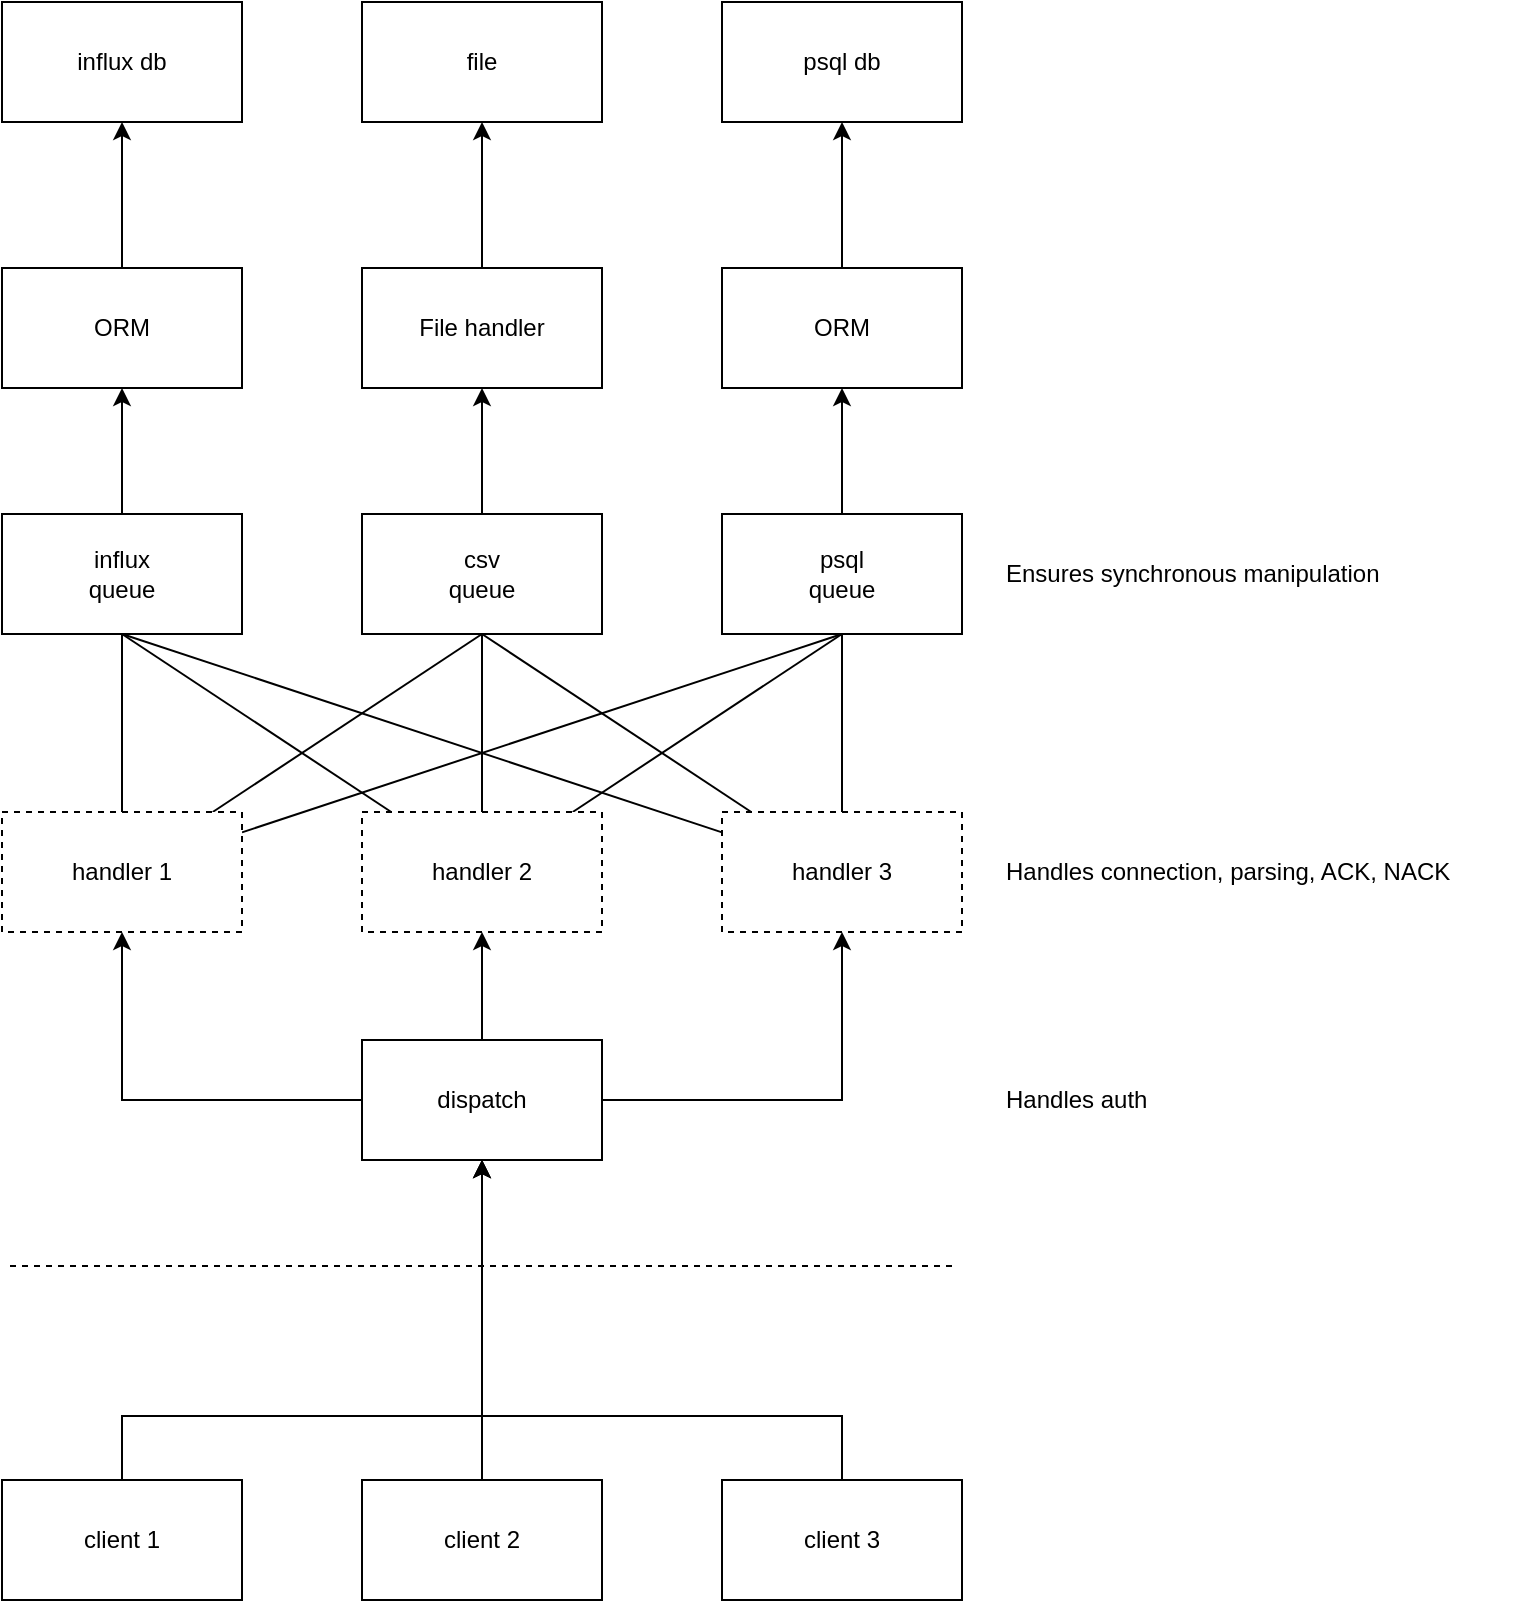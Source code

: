 <mxfile version="23.1.5" type="device">
  <diagram name="Page-1" id="vkLaTx2B1pElz9HM8Sq6">
    <mxGraphModel dx="1434" dy="1244" grid="0" gridSize="10" guides="1" tooltips="1" connect="1" arrows="1" fold="1" page="0" pageScale="1" pageWidth="1169" pageHeight="827" math="0" shadow="0">
      <root>
        <mxCell id="0" />
        <mxCell id="1" parent="0" />
        <mxCell id="SQn88D-hZurltusFSvRw-20" style="edgeStyle=orthogonalEdgeStyle;rounded=0;orthogonalLoop=1;jettySize=auto;html=1;entryX=0.5;entryY=1;entryDx=0;entryDy=0;" parent="1" source="SQn88D-hZurltusFSvRw-1" target="SQn88D-hZurltusFSvRw-6" edge="1">
          <mxGeometry relative="1" as="geometry" />
        </mxCell>
        <mxCell id="SQn88D-hZurltusFSvRw-21" style="edgeStyle=orthogonalEdgeStyle;rounded=0;orthogonalLoop=1;jettySize=auto;html=1;entryX=0.5;entryY=1;entryDx=0;entryDy=0;" parent="1" source="SQn88D-hZurltusFSvRw-1" target="SQn88D-hZurltusFSvRw-7" edge="1">
          <mxGeometry relative="1" as="geometry" />
        </mxCell>
        <mxCell id="SQn88D-hZurltusFSvRw-22" style="edgeStyle=orthogonalEdgeStyle;rounded=0;orthogonalLoop=1;jettySize=auto;html=1;entryX=0.5;entryY=1;entryDx=0;entryDy=0;" parent="1" source="SQn88D-hZurltusFSvRw-1" target="SQn88D-hZurltusFSvRw-8" edge="1">
          <mxGeometry relative="1" as="geometry" />
        </mxCell>
        <mxCell id="SQn88D-hZurltusFSvRw-1" value="dispatch" style="rounded=0;whiteSpace=wrap;html=1;" parent="1" vertex="1">
          <mxGeometry x="198" y="327" width="120" height="60" as="geometry" />
        </mxCell>
        <mxCell id="SQn88D-hZurltusFSvRw-2" value="" style="endArrow=none;dashed=1;html=1;rounded=0;" parent="1" edge="1">
          <mxGeometry width="50" height="50" relative="1" as="geometry">
            <mxPoint x="22" y="440" as="sourcePoint" />
            <mxPoint x="494" y="440" as="targetPoint" />
          </mxGeometry>
        </mxCell>
        <mxCell id="SQn88D-hZurltusFSvRw-10" style="edgeStyle=orthogonalEdgeStyle;rounded=0;orthogonalLoop=1;jettySize=auto;html=1;entryX=0.5;entryY=1;entryDx=0;entryDy=0;" parent="1" source="SQn88D-hZurltusFSvRw-3" target="SQn88D-hZurltusFSvRw-1" edge="1">
          <mxGeometry relative="1" as="geometry" />
        </mxCell>
        <mxCell id="SQn88D-hZurltusFSvRw-3" value="client 2" style="rounded=0;whiteSpace=wrap;html=1;" parent="1" vertex="1">
          <mxGeometry x="198" y="547" width="120" height="60" as="geometry" />
        </mxCell>
        <mxCell id="SQn88D-hZurltusFSvRw-9" style="edgeStyle=orthogonalEdgeStyle;rounded=0;orthogonalLoop=1;jettySize=auto;html=1;entryX=0.5;entryY=1;entryDx=0;entryDy=0;" parent="1" source="SQn88D-hZurltusFSvRw-4" target="SQn88D-hZurltusFSvRw-1" edge="1">
          <mxGeometry relative="1" as="geometry">
            <mxPoint x="258" y="441" as="targetPoint" />
            <Array as="points">
              <mxPoint x="78" y="515" />
              <mxPoint x="258" y="515" />
            </Array>
          </mxGeometry>
        </mxCell>
        <mxCell id="SQn88D-hZurltusFSvRw-4" value="client 1" style="rounded=0;whiteSpace=wrap;html=1;" parent="1" vertex="1">
          <mxGeometry x="18" y="547" width="120" height="60" as="geometry" />
        </mxCell>
        <mxCell id="SQn88D-hZurltusFSvRw-11" style="edgeStyle=orthogonalEdgeStyle;rounded=0;orthogonalLoop=1;jettySize=auto;html=1;entryX=0.5;entryY=1;entryDx=0;entryDy=0;" parent="1" source="SQn88D-hZurltusFSvRw-5" target="SQn88D-hZurltusFSvRw-1" edge="1">
          <mxGeometry relative="1" as="geometry">
            <mxPoint x="258" y="441" as="targetPoint" />
            <Array as="points">
              <mxPoint x="438" y="515" />
              <mxPoint x="258" y="515" />
            </Array>
          </mxGeometry>
        </mxCell>
        <mxCell id="SQn88D-hZurltusFSvRw-5" value="client 3" style="rounded=0;whiteSpace=wrap;html=1;" parent="1" vertex="1">
          <mxGeometry x="378" y="547" width="120" height="60" as="geometry" />
        </mxCell>
        <mxCell id="SQn88D-hZurltusFSvRw-15" style="rounded=0;orthogonalLoop=1;jettySize=auto;html=1;entryX=0.5;entryY=1;entryDx=0;entryDy=0;endArrow=none;endFill=0;" parent="1" source="SQn88D-hZurltusFSvRw-6" target="SQn88D-hZurltusFSvRw-14" edge="1">
          <mxGeometry relative="1" as="geometry" />
        </mxCell>
        <mxCell id="SQn88D-hZurltusFSvRw-19" style="edgeStyle=orthogonalEdgeStyle;rounded=0;orthogonalLoop=1;jettySize=auto;html=1;entryX=0.5;entryY=1;entryDx=0;entryDy=0;endArrow=none;endFill=0;" parent="1" source="SQn88D-hZurltusFSvRw-6" target="SQn88D-hZurltusFSvRw-12" edge="1">
          <mxGeometry relative="1" as="geometry" />
        </mxCell>
        <mxCell id="SQn88D-hZurltusFSvRw-31" style="rounded=0;orthogonalLoop=1;jettySize=auto;html=1;entryX=0.5;entryY=1;entryDx=0;entryDy=0;endArrow=none;endFill=0;" parent="1" source="SQn88D-hZurltusFSvRw-6" target="SQn88D-hZurltusFSvRw-13" edge="1">
          <mxGeometry relative="1" as="geometry" />
        </mxCell>
        <mxCell id="SQn88D-hZurltusFSvRw-6" value="handler 1" style="rounded=0;whiteSpace=wrap;html=1;dashed=1;" parent="1" vertex="1">
          <mxGeometry x="18" y="213" width="120" height="60" as="geometry" />
        </mxCell>
        <mxCell id="SQn88D-hZurltusFSvRw-17" style="edgeStyle=orthogonalEdgeStyle;rounded=0;orthogonalLoop=1;jettySize=auto;html=1;entryX=0.5;entryY=1;entryDx=0;entryDy=0;endArrow=none;endFill=0;" parent="1" source="SQn88D-hZurltusFSvRw-7" target="SQn88D-hZurltusFSvRw-13" edge="1">
          <mxGeometry relative="1" as="geometry" />
        </mxCell>
        <mxCell id="SQn88D-hZurltusFSvRw-30" style="rounded=0;orthogonalLoop=1;jettySize=auto;html=1;entryX=0.5;entryY=1;entryDx=0;entryDy=0;endArrow=none;endFill=0;" parent="1" source="SQn88D-hZurltusFSvRw-7" target="SQn88D-hZurltusFSvRw-12" edge="1">
          <mxGeometry relative="1" as="geometry" />
        </mxCell>
        <mxCell id="SQn88D-hZurltusFSvRw-32" style="rounded=0;orthogonalLoop=1;jettySize=auto;html=1;entryX=0.5;entryY=1;entryDx=0;entryDy=0;endArrow=none;endFill=0;" parent="1" source="SQn88D-hZurltusFSvRw-7" target="SQn88D-hZurltusFSvRw-14" edge="1">
          <mxGeometry relative="1" as="geometry" />
        </mxCell>
        <mxCell id="SQn88D-hZurltusFSvRw-7" value="handler 2" style="rounded=0;whiteSpace=wrap;html=1;dashed=1;" parent="1" vertex="1">
          <mxGeometry x="198" y="213" width="120" height="60" as="geometry" />
        </mxCell>
        <mxCell id="SQn88D-hZurltusFSvRw-16" style="rounded=0;orthogonalLoop=1;jettySize=auto;html=1;entryX=0.5;entryY=1;entryDx=0;entryDy=0;endArrow=none;endFill=0;" parent="1" source="SQn88D-hZurltusFSvRw-8" target="SQn88D-hZurltusFSvRw-12" edge="1">
          <mxGeometry relative="1" as="geometry" />
        </mxCell>
        <mxCell id="SQn88D-hZurltusFSvRw-18" style="edgeStyle=orthogonalEdgeStyle;rounded=0;orthogonalLoop=1;jettySize=auto;html=1;entryX=0.5;entryY=1;entryDx=0;entryDy=0;endArrow=none;endFill=0;" parent="1" source="SQn88D-hZurltusFSvRw-8" target="SQn88D-hZurltusFSvRw-14" edge="1">
          <mxGeometry relative="1" as="geometry" />
        </mxCell>
        <mxCell id="SQn88D-hZurltusFSvRw-33" style="rounded=0;orthogonalLoop=1;jettySize=auto;html=1;entryX=0.5;entryY=1;entryDx=0;entryDy=0;endArrow=none;endFill=0;" parent="1" source="SQn88D-hZurltusFSvRw-8" target="SQn88D-hZurltusFSvRw-13" edge="1">
          <mxGeometry relative="1" as="geometry" />
        </mxCell>
        <mxCell id="SQn88D-hZurltusFSvRw-8" value="handler 3" style="rounded=0;whiteSpace=wrap;html=1;dashed=1;" parent="1" vertex="1">
          <mxGeometry x="378" y="213" width="120" height="60" as="geometry" />
        </mxCell>
        <mxCell id="SQn88D-hZurltusFSvRw-26" style="edgeStyle=orthogonalEdgeStyle;rounded=0;orthogonalLoop=1;jettySize=auto;html=1;entryX=0.5;entryY=1;entryDx=0;entryDy=0;" parent="1" source="SQn88D-hZurltusFSvRw-12" target="SQn88D-hZurltusFSvRw-23" edge="1">
          <mxGeometry relative="1" as="geometry" />
        </mxCell>
        <mxCell id="SQn88D-hZurltusFSvRw-12" value="influx&lt;br&gt;queue" style="rounded=0;whiteSpace=wrap;html=1;" parent="1" vertex="1">
          <mxGeometry x="18" y="64" width="120" height="60" as="geometry" />
        </mxCell>
        <mxCell id="SQn88D-hZurltusFSvRw-28" style="edgeStyle=orthogonalEdgeStyle;rounded=0;orthogonalLoop=1;jettySize=auto;html=1;entryX=0.5;entryY=1;entryDx=0;entryDy=0;" parent="1" source="SQn88D-hZurltusFSvRw-13" target="SQn88D-hZurltusFSvRw-24" edge="1">
          <mxGeometry relative="1" as="geometry">
            <mxPoint x="258" y="33" as="targetPoint" />
          </mxGeometry>
        </mxCell>
        <mxCell id="SQn88D-hZurltusFSvRw-13" value="csv&lt;br&gt;queue" style="rounded=0;whiteSpace=wrap;html=1;" parent="1" vertex="1">
          <mxGeometry x="198" y="64" width="120" height="60" as="geometry" />
        </mxCell>
        <mxCell id="SQn88D-hZurltusFSvRw-29" style="edgeStyle=orthogonalEdgeStyle;rounded=0;orthogonalLoop=1;jettySize=auto;html=1;entryX=0.5;entryY=1;entryDx=0;entryDy=0;" parent="1" source="SQn88D-hZurltusFSvRw-14" target="SQn88D-hZurltusFSvRw-25" edge="1">
          <mxGeometry relative="1" as="geometry" />
        </mxCell>
        <mxCell id="SQn88D-hZurltusFSvRw-14" value="psql&lt;br&gt;queue" style="rounded=0;whiteSpace=wrap;html=1;" parent="1" vertex="1">
          <mxGeometry x="378" y="64" width="120" height="60" as="geometry" />
        </mxCell>
        <mxCell id="SQn88D-hZurltusFSvRw-43" style="edgeStyle=orthogonalEdgeStyle;rounded=0;orthogonalLoop=1;jettySize=auto;html=1;entryX=0.5;entryY=1;entryDx=0;entryDy=0;" parent="1" source="SQn88D-hZurltusFSvRw-23" target="SQn88D-hZurltusFSvRw-40" edge="1">
          <mxGeometry relative="1" as="geometry" />
        </mxCell>
        <mxCell id="SQn88D-hZurltusFSvRw-23" value="ORM" style="rounded=0;whiteSpace=wrap;html=1;" parent="1" vertex="1">
          <mxGeometry x="18" y="-59" width="120" height="60" as="geometry" />
        </mxCell>
        <mxCell id="SQn88D-hZurltusFSvRw-44" style="edgeStyle=orthogonalEdgeStyle;rounded=0;orthogonalLoop=1;jettySize=auto;html=1;entryX=0.5;entryY=1;entryDx=0;entryDy=0;" parent="1" source="SQn88D-hZurltusFSvRw-24" target="SQn88D-hZurltusFSvRw-41" edge="1">
          <mxGeometry relative="1" as="geometry" />
        </mxCell>
        <mxCell id="SQn88D-hZurltusFSvRw-24" value="File handler" style="rounded=0;whiteSpace=wrap;html=1;" parent="1" vertex="1">
          <mxGeometry x="198" y="-59" width="120" height="60" as="geometry" />
        </mxCell>
        <mxCell id="SQn88D-hZurltusFSvRw-45" style="edgeStyle=orthogonalEdgeStyle;rounded=0;orthogonalLoop=1;jettySize=auto;html=1;entryX=0.5;entryY=1;entryDx=0;entryDy=0;" parent="1" source="SQn88D-hZurltusFSvRw-25" target="SQn88D-hZurltusFSvRw-42" edge="1">
          <mxGeometry relative="1" as="geometry" />
        </mxCell>
        <mxCell id="SQn88D-hZurltusFSvRw-25" value="ORM" style="rounded=0;whiteSpace=wrap;html=1;" parent="1" vertex="1">
          <mxGeometry x="378" y="-59" width="120" height="60" as="geometry" />
        </mxCell>
        <mxCell id="SQn88D-hZurltusFSvRw-37" value="Handles auth" style="text;html=1;align=left;verticalAlign=middle;whiteSpace=wrap;rounded=0;" parent="1" vertex="1">
          <mxGeometry x="518" y="342" width="261" height="30" as="geometry" />
        </mxCell>
        <mxCell id="SQn88D-hZurltusFSvRw-38" value="Handles connection, parsing, ACK, NACK" style="text;html=1;align=left;verticalAlign=middle;whiteSpace=wrap;rounded=0;" parent="1" vertex="1">
          <mxGeometry x="518" y="228" width="261" height="30" as="geometry" />
        </mxCell>
        <mxCell id="SQn88D-hZurltusFSvRw-39" value="Ensures synchronous manipulation" style="text;html=1;align=left;verticalAlign=middle;whiteSpace=wrap;rounded=0;" parent="1" vertex="1">
          <mxGeometry x="518" y="79" width="261" height="30" as="geometry" />
        </mxCell>
        <mxCell id="SQn88D-hZurltusFSvRw-40" value="influx db" style="rounded=0;whiteSpace=wrap;html=1;" parent="1" vertex="1">
          <mxGeometry x="18" y="-192" width="120" height="60" as="geometry" />
        </mxCell>
        <mxCell id="SQn88D-hZurltusFSvRw-41" value="file" style="rounded=0;whiteSpace=wrap;html=1;" parent="1" vertex="1">
          <mxGeometry x="198" y="-192" width="120" height="60" as="geometry" />
        </mxCell>
        <mxCell id="SQn88D-hZurltusFSvRw-42" value="psql db" style="rounded=0;whiteSpace=wrap;html=1;" parent="1" vertex="1">
          <mxGeometry x="378" y="-192" width="120" height="60" as="geometry" />
        </mxCell>
      </root>
    </mxGraphModel>
  </diagram>
</mxfile>

